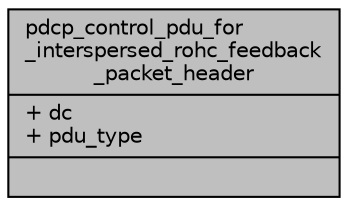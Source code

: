 digraph "pdcp_control_pdu_for_interspersed_rohc_feedback_packet_header"
{
 // LATEX_PDF_SIZE
  edge [fontname="Helvetica",fontsize="10",labelfontname="Helvetica",labelfontsize="10"];
  node [fontname="Helvetica",fontsize="10",shape=record];
  Node1 [label="{pdcp_control_pdu_for\l_interspersed_rohc_feedback\l_packet_header\n|+ dc\l+ pdu_type\l|}",height=0.2,width=0.4,color="black", fillcolor="grey75", style="filled", fontcolor="black",tooltip=" "];
}
